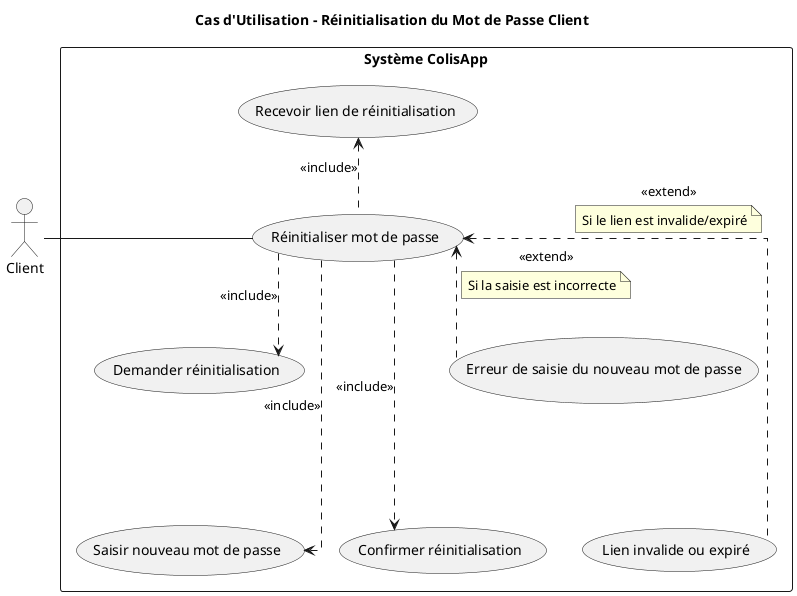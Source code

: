 @startuml uc_client_reinitialisation_mot_de_passe
skinparam linetype ortho

title Cas d'Utilisation - Réinitialisation du Mot de Passe Client

actor Client

rectangle "Système ColisApp" {
  usecase "Réinitialiser mot de passe" as UC_ResetPassword

  ' Cas inclus (étapes obligatoires du processus)
  usecase "Demander réinitialisation" as UC_RequestReset
  usecase "Recevoir lien de réinitialisation" as UC_ReceiveLink
  usecase "Saisir nouveau mot de passe" as UC_EnterNewPassword
  usecase "Confirmer réinitialisation" as UC_ConfirmReset

  ' Cas étendus (scénarios alternatifs ou d'erreur)
  usecase "Lien invalide ou expiré" as UC_InvalidLink
  usecase "Erreur de saisie du nouveau mot de passe" as UC_InputError
}

' L'acteur principal initie le processus
Client -r- UC_ResetPassword

' Le cas principal inclut ces étapes obligatoires
UC_ResetPassword .d.> UC_RequestReset : <<include>>
UC_ResetPassword .u.> UC_ReceiveLink : <<include>>
UC_ResetPassword ..d..> UC_EnterNewPassword : <<include>>
UC_ResetPassword ..d..> UC_ConfirmReset : <<include>>

' Scénarios d'erreur étendent le cas principal
UC_ResetPassword <..d.. UC_InvalidLink : <<extend>>
note on link: Si le lien est invalide/expiré

UC_ResetPassword <.. UC_InputError : <<extend>>
note on link: Si la saisie est incorrecte

@enduml